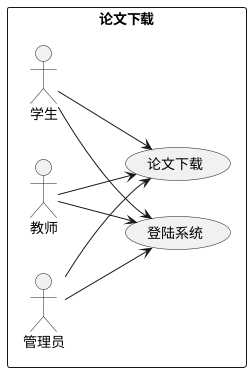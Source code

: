 @startuml
left to right direction

rectangle "论文下载" {
    actor aa as "管理员"
    actor sa as "学生"
    actor ta as "教师"
    usecase login as "登陆系统"
    usecase download as "论文下载"
    aa --> login
    sa --> login
    ta --> login
    aa --> download
    sa --> download
    ta --> download
}

@enduml